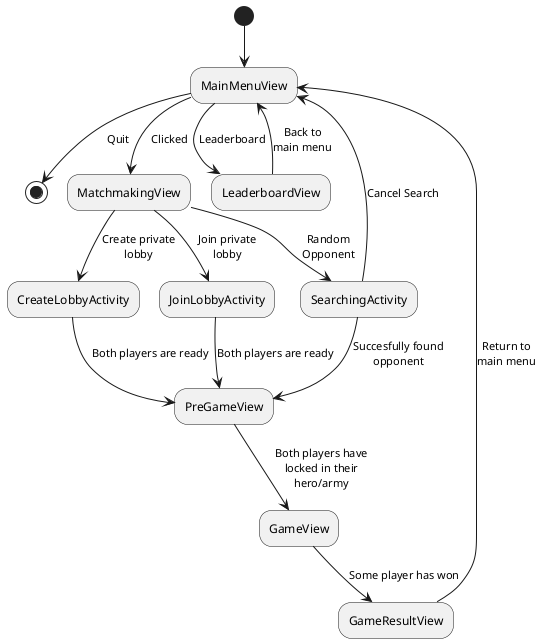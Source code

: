 @startuml
'https://plantuml.com/activity-diagram-beta
/'MainMenuView3
  PreGame-View (hvor man får se banen, og kan velge loadout/deck)
  GameView
  LeaderboardActivity
  MatchmakingView
  CreateLobbyActiviy
  JoinLobbyActivity
  GameResultView

 '/

'!theme aws-orange
skinparam backgroundColor #FFFFFF
(*) --> "MainMenuView"
-->[Quit](*)
"MainMenuView"-->[Clicked]"MatchmakingView"
-->[Create private\nlobby]"CreateLobbyActivity"
"MainMenuView"-->[Leaderboard]"LeaderboardView"
-->[Back to\nmain menu]"MainMenuView"
"MatchmakingView"-->[Join private\nlobby]"JoinLobbyActivity"
"JoinLobbyActivity"-->[Both players are ready]"PreGameView"
"CreateLobbyActivity"-->[Both players are ready]"PreGameView"
"MatchmakingView"-->[Random\nOpponent]"SearchingActivity"
-->[Succesfully found\nopponent]"PreGameView"
"SearchingActivity"-->[Cancel Search]"MainMenuView"
"PreGameView"-->[Both players have\nlocked in their\nhero/army]"GameView"
"GameView"-->[Some player has won]"GameResultView"
-->[Return to\nmain menu]"MainMenuView"

/'
:ClickServlet.handleRequest();
:new page;
if (Page.onSecurityCheck) then (true)
  :Page.onInit();
  if (isForward?) then (no)
    :Process controls;
    if (continue processing?) then (no)
      stop
    endif

    if (isPost?) then (yes)
      :Page.onPost();
    else (no)
      :Page.onGet();
    endif
    :Page.onRender();
  endif
else (false)
endif

if (do redirect?) then (yes)
  :redirect process;
else
  if (do forward?) then (yes)
    :Forward request;
  else (no)
    :Render page template;
  endif
endif
'/
@enduml

